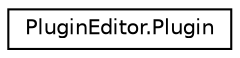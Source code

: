 digraph "Graphical Class Hierarchy"
{
 // INTERACTIVE_SVG=YES
 // LATEX_PDF_SIZE
  edge [fontname="Helvetica",fontsize="10",labelfontname="Helvetica",labelfontsize="10"];
  node [fontname="Helvetica",fontsize="10",shape=record];
  rankdir="LR";
  Node0 [label="PluginEditor.Plugin",height=0.2,width=0.4,color="black", fillcolor="white", style="filled",URL="$struct_mirage_x_r_1_1_plugin_editor_1_1_plugin.html",tooltip=" "];
}
